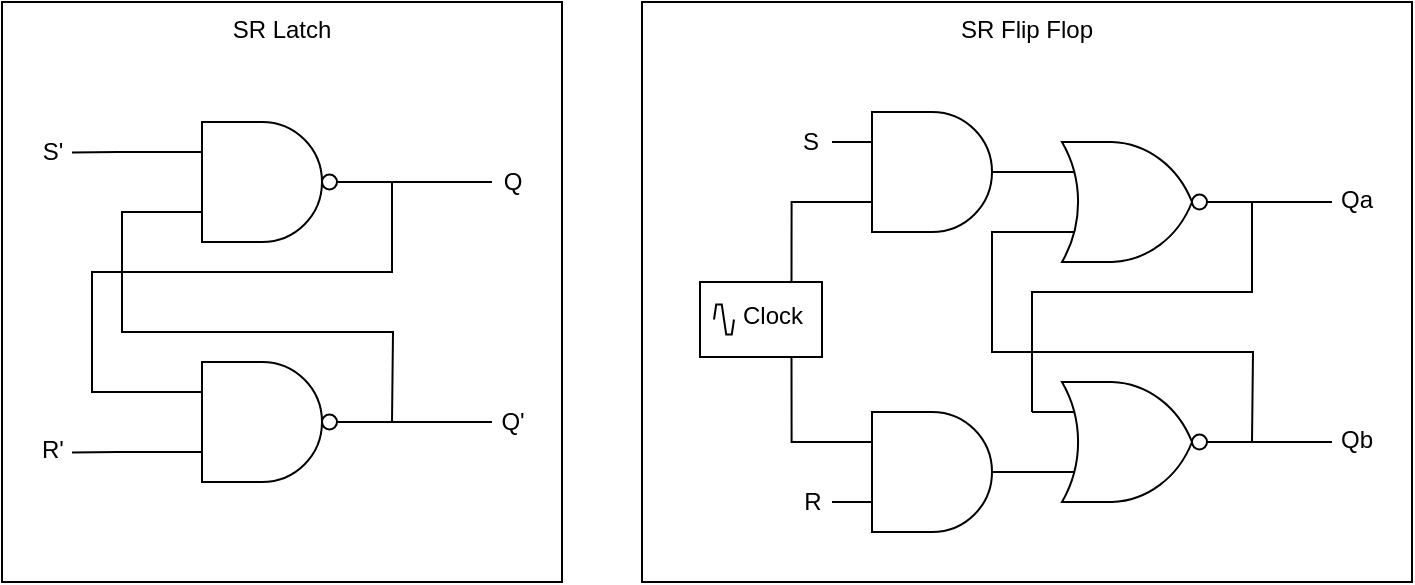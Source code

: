 <mxfile version="14.5.1" type="device"><diagram id="VkBt3bzFGicjRhTNTSjL" name="Page-1"><mxGraphModel dx="905" dy="805" grid="1" gridSize="10" guides="1" tooltips="1" connect="1" arrows="1" fold="1" page="1" pageScale="1" pageWidth="850" pageHeight="1100" math="0" shadow="0"><root><mxCell id="0"/><mxCell id="1" parent="0"/><mxCell id="D5a44e4yvcfESISfs26F-31" value="SR Latch" style="rounded=0;whiteSpace=wrap;html=1;verticalAlign=top;" vertex="1" parent="1"><mxGeometry x="40" y="40" width="280" height="290" as="geometry"/></mxCell><mxCell id="D5a44e4yvcfESISfs26F-32" value="SR Flip Flop" style="rounded=0;whiteSpace=wrap;html=1;verticalAlign=top;" vertex="1" parent="1"><mxGeometry x="360" y="40" width="385" height="290" as="geometry"/></mxCell><mxCell id="D5a44e4yvcfESISfs26F-25" style="edgeStyle=orthogonalEdgeStyle;rounded=0;orthogonalLoop=1;jettySize=auto;html=1;exitX=0.75;exitY=0;exitDx=0;exitDy=0;entryX=0;entryY=0.75;entryDx=0;entryDy=0;entryPerimeter=0;endArrow=none;endFill=0;" edge="1" parent="1" source="D5a44e4yvcfESISfs26F-24" target="D5a44e4yvcfESISfs26F-16"><mxGeometry relative="1" as="geometry"/></mxCell><mxCell id="D5a44e4yvcfESISfs26F-26" style="edgeStyle=orthogonalEdgeStyle;rounded=0;orthogonalLoop=1;jettySize=auto;html=1;exitX=0.75;exitY=1;exitDx=0;exitDy=0;entryX=0;entryY=0.25;entryDx=0;entryDy=0;entryPerimeter=0;endArrow=none;endFill=0;" edge="1" parent="1" source="D5a44e4yvcfESISfs26F-24" target="D5a44e4yvcfESISfs26F-17"><mxGeometry relative="1" as="geometry"/></mxCell><mxCell id="D5a44e4yvcfESISfs26F-24" value="" style="rounded=0;whiteSpace=wrap;html=1;" vertex="1" parent="1"><mxGeometry x="389" y="180" width="61" height="37.5" as="geometry"/></mxCell><mxCell id="D5a44e4yvcfESISfs26F-3" style="edgeStyle=orthogonalEdgeStyle;rounded=0;orthogonalLoop=1;jettySize=auto;html=1;exitX=1;exitY=0.5;exitDx=0;exitDy=0;exitPerimeter=0;endArrow=none;endFill=0;" edge="1" parent="1" source="D5a44e4yvcfESISfs26F-1"><mxGeometry relative="1" as="geometry"><mxPoint x="285" y="130" as="targetPoint"/></mxGeometry></mxCell><mxCell id="D5a44e4yvcfESISfs26F-5" style="edgeStyle=orthogonalEdgeStyle;rounded=0;orthogonalLoop=1;jettySize=auto;html=1;exitX=0;exitY=0.75;exitDx=0;exitDy=0;exitPerimeter=0;endArrow=none;endFill=0;" edge="1" parent="1" source="D5a44e4yvcfESISfs26F-1"><mxGeometry relative="1" as="geometry"><mxPoint x="235" y="250" as="targetPoint"/></mxGeometry></mxCell><mxCell id="D5a44e4yvcfESISfs26F-7" style="edgeStyle=orthogonalEdgeStyle;rounded=0;orthogonalLoop=1;jettySize=auto;html=1;exitX=0;exitY=0.25;exitDx=0;exitDy=0;exitPerimeter=0;endArrow=none;endFill=0;" edge="1" parent="1" source="D5a44e4yvcfESISfs26F-1"><mxGeometry relative="1" as="geometry"><mxPoint x="75" y="115.2" as="targetPoint"/></mxGeometry></mxCell><mxCell id="D5a44e4yvcfESISfs26F-1" value="" style="verticalLabelPosition=bottom;shadow=0;dashed=0;align=center;html=1;verticalAlign=top;shape=mxgraph.electrical.logic_gates.logic_gate;operation=and;negating=1;negSize=0.15;" vertex="1" parent="1"><mxGeometry x="120" y="100" width="100" height="60" as="geometry"/></mxCell><mxCell id="D5a44e4yvcfESISfs26F-4" style="edgeStyle=orthogonalEdgeStyle;rounded=0;orthogonalLoop=1;jettySize=auto;html=1;exitX=1;exitY=0.5;exitDx=0;exitDy=0;exitPerimeter=0;endArrow=none;endFill=0;" edge="1" parent="1" source="D5a44e4yvcfESISfs26F-2"><mxGeometry relative="1" as="geometry"><mxPoint x="285" y="250" as="targetPoint"/></mxGeometry></mxCell><mxCell id="D5a44e4yvcfESISfs26F-6" style="edgeStyle=orthogonalEdgeStyle;rounded=0;orthogonalLoop=1;jettySize=auto;html=1;exitX=0;exitY=0.25;exitDx=0;exitDy=0;exitPerimeter=0;endArrow=none;endFill=0;" edge="1" parent="1" source="D5a44e4yvcfESISfs26F-2"><mxGeometry relative="1" as="geometry"><mxPoint x="235" y="130" as="targetPoint"/><Array as="points"><mxPoint x="85" y="235"/><mxPoint x="85" y="175"/><mxPoint x="235" y="175"/><mxPoint x="235" y="130"/></Array></mxGeometry></mxCell><mxCell id="D5a44e4yvcfESISfs26F-8" style="edgeStyle=orthogonalEdgeStyle;rounded=0;orthogonalLoop=1;jettySize=auto;html=1;exitX=0;exitY=0.75;exitDx=0;exitDy=0;exitPerimeter=0;endArrow=none;endFill=0;" edge="1" parent="1" source="D5a44e4yvcfESISfs26F-2"><mxGeometry relative="1" as="geometry"><mxPoint x="75" y="265.2" as="targetPoint"/></mxGeometry></mxCell><mxCell id="D5a44e4yvcfESISfs26F-2" value="" style="verticalLabelPosition=bottom;shadow=0;dashed=0;align=center;html=1;verticalAlign=top;shape=mxgraph.electrical.logic_gates.logic_gate;operation=and;negating=1;negSize=0.15;" vertex="1" parent="1"><mxGeometry x="120" y="220" width="100" height="60" as="geometry"/></mxCell><mxCell id="D5a44e4yvcfESISfs26F-9" value="S'" style="text;html=1;align=center;verticalAlign=middle;resizable=0;points=[];autosize=1;" vertex="1" parent="1"><mxGeometry x="50" y="105" width="30" height="20" as="geometry"/></mxCell><mxCell id="D5a44e4yvcfESISfs26F-10" value="R'" style="text;html=1;align=center;verticalAlign=middle;resizable=0;points=[];autosize=1;" vertex="1" parent="1"><mxGeometry x="50" y="254" width="30" height="20" as="geometry"/></mxCell><mxCell id="D5a44e4yvcfESISfs26F-11" value="Q" style="text;html=1;align=center;verticalAlign=middle;resizable=0;points=[];autosize=1;" vertex="1" parent="1"><mxGeometry x="285" y="120" width="20" height="20" as="geometry"/></mxCell><mxCell id="D5a44e4yvcfESISfs26F-12" value="Q'" style="text;html=1;align=center;verticalAlign=middle;resizable=0;points=[];autosize=1;" vertex="1" parent="1"><mxGeometry x="280" y="240" width="30" height="20" as="geometry"/></mxCell><mxCell id="D5a44e4yvcfESISfs26F-18" style="edgeStyle=orthogonalEdgeStyle;rounded=0;orthogonalLoop=1;jettySize=auto;html=1;exitX=1;exitY=0.5;exitDx=0;exitDy=0;exitPerimeter=0;endArrow=none;endFill=0;" edge="1" parent="1" source="D5a44e4yvcfESISfs26F-14"><mxGeometry relative="1" as="geometry"><mxPoint x="705" y="140" as="targetPoint"/></mxGeometry></mxCell><mxCell id="D5a44e4yvcfESISfs26F-21" style="edgeStyle=orthogonalEdgeStyle;rounded=0;orthogonalLoop=1;jettySize=auto;html=1;exitX=0;exitY=0.75;exitDx=0;exitDy=0;exitPerimeter=0;endArrow=none;endFill=0;" edge="1" parent="1" source="D5a44e4yvcfESISfs26F-14"><mxGeometry relative="1" as="geometry"><mxPoint x="665" y="260" as="targetPoint"/></mxGeometry></mxCell><mxCell id="D5a44e4yvcfESISfs26F-14" value="" style="verticalLabelPosition=bottom;shadow=0;dashed=0;align=center;html=1;verticalAlign=top;shape=mxgraph.electrical.logic_gates.logic_gate;operation=or;negating=1;negSize=0.15;" vertex="1" parent="1"><mxGeometry x="555" y="110" width="100" height="60" as="geometry"/></mxCell><mxCell id="D5a44e4yvcfESISfs26F-19" style="edgeStyle=orthogonalEdgeStyle;rounded=0;orthogonalLoop=1;jettySize=auto;html=1;exitX=1;exitY=0.5;exitDx=0;exitDy=0;exitPerimeter=0;endArrow=none;endFill=0;" edge="1" parent="1" source="D5a44e4yvcfESISfs26F-15"><mxGeometry relative="1" as="geometry"><mxPoint x="705" y="260" as="targetPoint"/></mxGeometry></mxCell><mxCell id="D5a44e4yvcfESISfs26F-20" style="edgeStyle=orthogonalEdgeStyle;rounded=0;orthogonalLoop=1;jettySize=auto;html=1;exitX=0;exitY=0.25;exitDx=0;exitDy=0;exitPerimeter=0;endArrow=none;endFill=0;" edge="1" parent="1" source="D5a44e4yvcfESISfs26F-15"><mxGeometry relative="1" as="geometry"><mxPoint x="665" y="140" as="targetPoint"/><Array as="points"><mxPoint x="555" y="185"/><mxPoint x="665" y="185"/></Array></mxGeometry></mxCell><mxCell id="D5a44e4yvcfESISfs26F-15" value="" style="verticalLabelPosition=bottom;shadow=0;dashed=0;align=center;html=1;verticalAlign=top;shape=mxgraph.electrical.logic_gates.logic_gate;operation=or;negating=1;negSize=0.15;" vertex="1" parent="1"><mxGeometry x="555" y="230" width="100" height="60" as="geometry"/></mxCell><mxCell id="D5a44e4yvcfESISfs26F-16" value="" style="verticalLabelPosition=bottom;shadow=0;dashed=0;align=center;html=1;verticalAlign=top;shape=mxgraph.electrical.logic_gates.logic_gate;operation=and;" vertex="1" parent="1"><mxGeometry x="455" y="95" width="100" height="60" as="geometry"/></mxCell><mxCell id="D5a44e4yvcfESISfs26F-17" value="" style="verticalLabelPosition=bottom;shadow=0;dashed=0;align=center;html=1;verticalAlign=top;shape=mxgraph.electrical.logic_gates.logic_gate;operation=and;" vertex="1" parent="1"><mxGeometry x="455" y="245" width="100" height="60" as="geometry"/></mxCell><mxCell id="D5a44e4yvcfESISfs26F-22" value="" style="pointerEvents=1;verticalLabelPosition=bottom;shadow=0;dashed=0;align=center;html=1;verticalAlign=top;shape=mxgraph.electrical.waveforms.slow_square_wave;" vertex="1" parent="1"><mxGeometry x="396" y="191.25" width="10" height="15" as="geometry"/></mxCell><mxCell id="D5a44e4yvcfESISfs26F-23" value="Clock" style="text;html=1;align=center;verticalAlign=middle;resizable=0;points=[];autosize=1;" vertex="1" parent="1"><mxGeometry x="400" y="187.25" width="50" height="20" as="geometry"/></mxCell><mxCell id="D5a44e4yvcfESISfs26F-27" value="S" style="text;html=1;align=center;verticalAlign=middle;resizable=0;points=[];autosize=1;" vertex="1" parent="1"><mxGeometry x="434" y="100" width="20" height="20" as="geometry"/></mxCell><mxCell id="D5a44e4yvcfESISfs26F-28" value="R" style="text;html=1;align=center;verticalAlign=middle;resizable=0;points=[];autosize=1;" vertex="1" parent="1"><mxGeometry x="435" y="280" width="20" height="20" as="geometry"/></mxCell><mxCell id="D5a44e4yvcfESISfs26F-29" value="Qa" style="text;html=1;align=center;verticalAlign=middle;resizable=0;points=[];autosize=1;" vertex="1" parent="1"><mxGeometry x="702" y="129" width="30" height="20" as="geometry"/></mxCell><mxCell id="D5a44e4yvcfESISfs26F-30" value="Qb" style="text;html=1;align=center;verticalAlign=middle;resizable=0;points=[];autosize=1;" vertex="1" parent="1"><mxGeometry x="702" y="249" width="30" height="20" as="geometry"/></mxCell></root></mxGraphModel></diagram></mxfile>